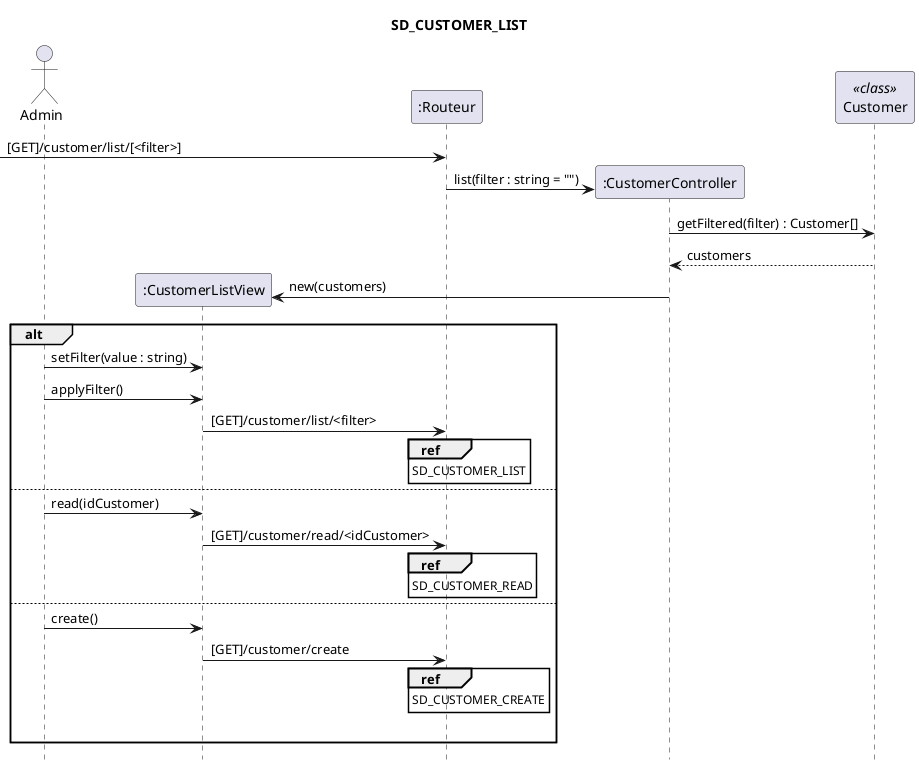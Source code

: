 @startuml SD_CUSTOMER_LIST
title SD_CUSTOMER_LIST
hide footbox
    Actor "Admin" as U
    Participant ":CustomerListView" as ML
    Participant ":Routeur" as R
    Participant ":CustomerController" as CC
    Participant "Customer" as M <<class>>

    -> R : [GET]/customer/list/[<filter>]
    create CC
    R -> CC : list(filter : string = "")
    CC -> M : getFiltered(filter) : Customer[]
    M --> CC  : customers
    create ML
    CC -> ML : new(customers)
    alt 
    U -> ML : setFilter(value : string)
    U -> ML : applyFilter()
    ML -> R : [GET]/customer/list/<filter>
    ref over R : SD_CUSTOMER_LIST
    else
    U -> ML : read(idCustomer)
    ML -> R : [GET]/customer/read/<idCustomer>
    ref over R : SD_CUSTOMER_READ
    else
    U -> ML : create()
    ML -> R : [GET]/customer/create
    ref over R : SD_CUSTOMER_CREATE
    |||

    end
    
@enduml